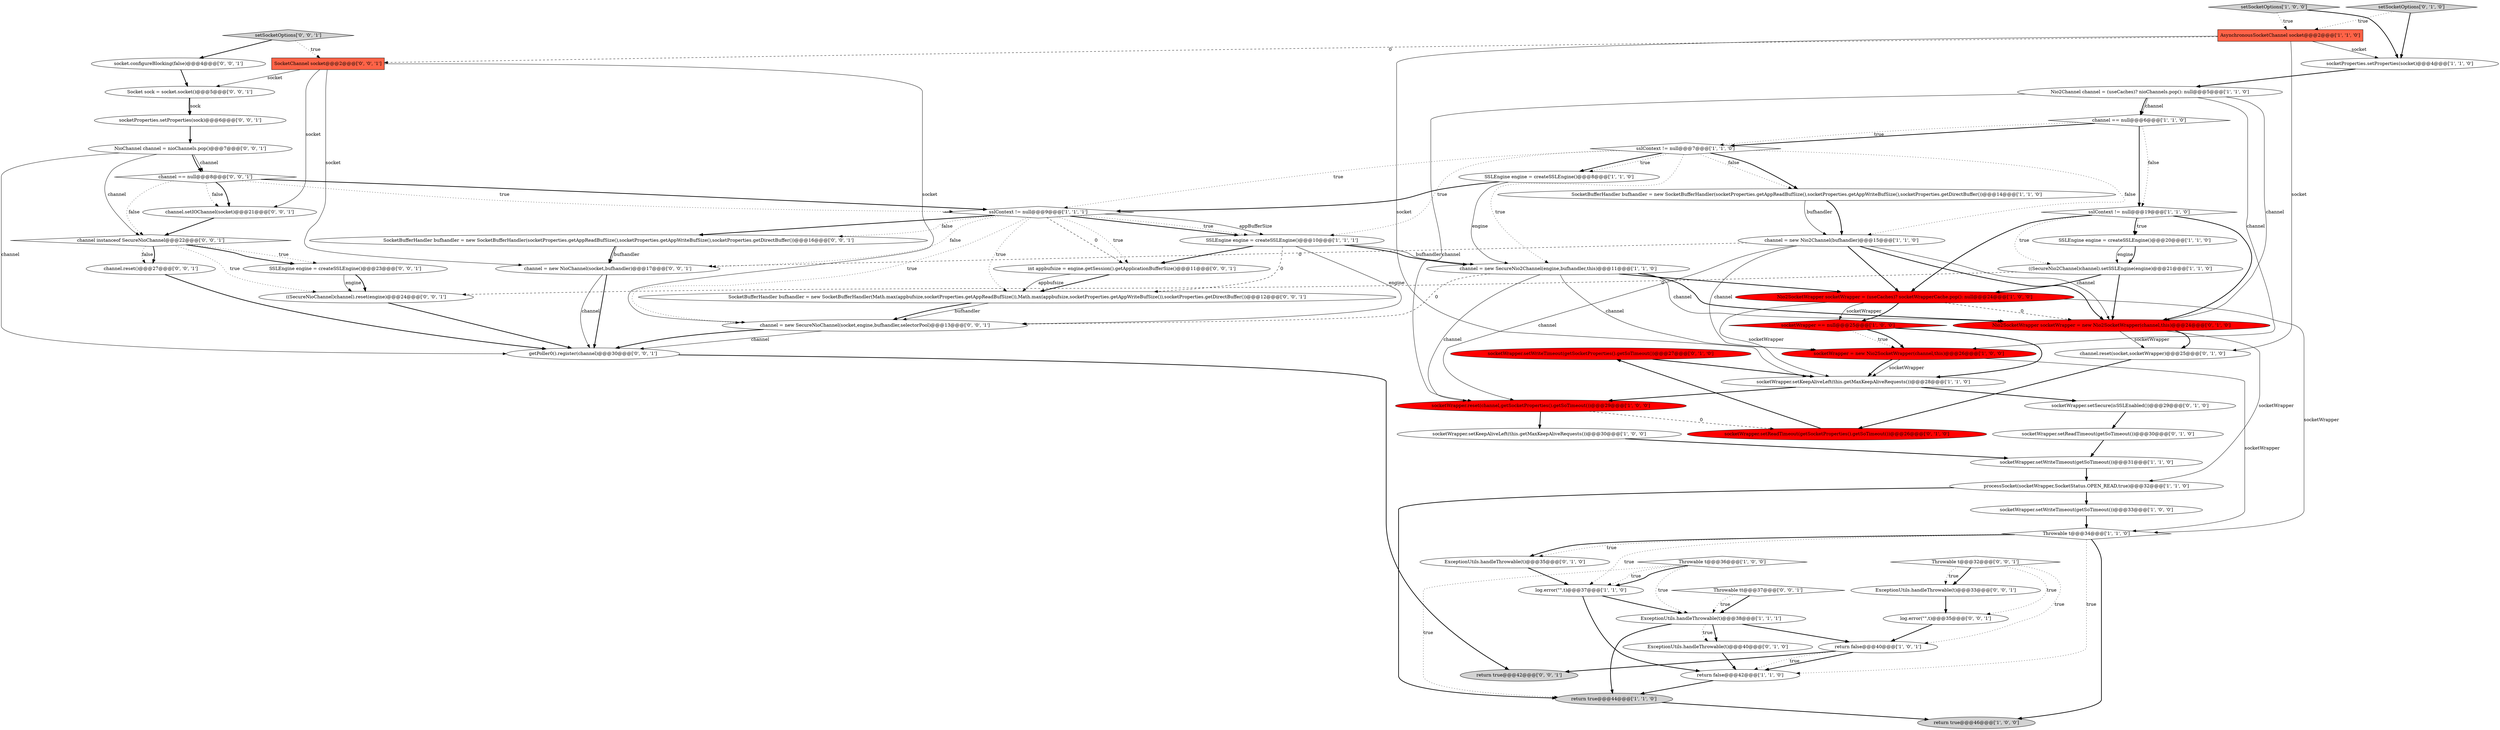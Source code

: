 digraph {
36 [style = filled, label = "socketWrapper.setWriteTimeout(getSocketProperties().getSoTimeout())@@@27@@@['0', '1', '0']", fillcolor = red, shape = ellipse image = "AAA1AAABBB2BBB"];
18 [style = filled, label = "return false@@@40@@@['1', '0', '1']", fillcolor = white, shape = ellipse image = "AAA0AAABBB1BBB"];
63 [style = filled, label = "channel instanceof SecureNioChannel@@@22@@@['0', '0', '1']", fillcolor = white, shape = diamond image = "AAA0AAABBB3BBB"];
22 [style = filled, label = "SocketBufferHandler bufhandler = new SocketBufferHandler(socketProperties.getAppReadBufSize(),socketProperties.getAppWriteBufSize(),socketProperties.getDirectBuffer())@@@14@@@['1', '1', '0']", fillcolor = white, shape = ellipse image = "AAA0AAABBB1BBB"];
35 [style = filled, label = "socketWrapper.setSecure(isSSLEnabled())@@@29@@@['0', '1', '0']", fillcolor = white, shape = ellipse image = "AAA0AAABBB2BBB"];
12 [style = filled, label = "Nio2Channel channel = (useCaches)? nioChannels.pop(): null@@@5@@@['1', '1', '0']", fillcolor = white, shape = ellipse image = "AAA0AAABBB1BBB"];
8 [style = filled, label = "channel = new SecureNio2Channel(engine,bufhandler,this)@@@11@@@['1', '1', '0']", fillcolor = white, shape = ellipse image = "AAA0AAABBB1BBB"];
45 [style = filled, label = "channel == null@@@8@@@['0', '0', '1']", fillcolor = white, shape = diamond image = "AAA0AAABBB3BBB"];
58 [style = filled, label = "Throwable t@@@32@@@['0', '0', '1']", fillcolor = white, shape = diamond image = "AAA0AAABBB3BBB"];
25 [style = filled, label = "Throwable t@@@34@@@['1', '1', '0']", fillcolor = white, shape = diamond image = "AAA0AAABBB1BBB"];
6 [style = filled, label = "log.error(\"\",t)@@@37@@@['1', '1', '0']", fillcolor = white, shape = ellipse image = "AAA0AAABBB1BBB"];
14 [style = filled, label = "socketWrapper = new Nio2SocketWrapper(channel,this)@@@26@@@['1', '0', '0']", fillcolor = red, shape = ellipse image = "AAA1AAABBB1BBB"];
3 [style = filled, label = "socketWrapper.setWriteTimeout(getSoTimeout())@@@31@@@['1', '1', '0']", fillcolor = white, shape = ellipse image = "AAA0AAABBB1BBB"];
29 [style = filled, label = "return true@@@44@@@['1', '1', '0']", fillcolor = lightgray, shape = ellipse image = "AAA0AAABBB1BBB"];
44 [style = filled, label = "return true@@@42@@@['0', '0', '1']", fillcolor = lightgray, shape = ellipse image = "AAA0AAABBB3BBB"];
9 [style = filled, label = "channel = new Nio2Channel(bufhandler)@@@15@@@['1', '1', '0']", fillcolor = white, shape = ellipse image = "AAA0AAABBB1BBB"];
26 [style = filled, label = "Throwable t@@@36@@@['1', '0', '0']", fillcolor = white, shape = diamond image = "AAA0AAABBB1BBB"];
31 [style = filled, label = "socketWrapper.setKeepAliveLeft(this.getMaxKeepAliveRequests())@@@30@@@['1', '0', '0']", fillcolor = white, shape = ellipse image = "AAA0AAABBB1BBB"];
42 [style = filled, label = "Socket sock = socket.socket()@@@5@@@['0', '0', '1']", fillcolor = white, shape = ellipse image = "AAA0AAABBB3BBB"];
48 [style = filled, label = "channel = new SecureNioChannel(socket,engine,bufhandler,selectorPool)@@@13@@@['0', '0', '1']", fillcolor = white, shape = ellipse image = "AAA0AAABBB3BBB"];
15 [style = filled, label = "sslContext != null@@@19@@@['1', '1', '0']", fillcolor = white, shape = diamond image = "AAA0AAABBB1BBB"];
39 [style = filled, label = "Nio2SocketWrapper socketWrapper = new Nio2SocketWrapper(channel,this)@@@24@@@['0', '1', '0']", fillcolor = red, shape = ellipse image = "AAA1AAABBB2BBB"];
30 [style = filled, label = "socketProperties.setProperties(socket)@@@4@@@['1', '1', '0']", fillcolor = white, shape = ellipse image = "AAA0AAABBB1BBB"];
50 [style = filled, label = "channel.reset()@@@27@@@['0', '0', '1']", fillcolor = white, shape = ellipse image = "AAA0AAABBB3BBB"];
4 [style = filled, label = "SSLEngine engine = createSSLEngine()@@@10@@@['1', '1', '1']", fillcolor = white, shape = ellipse image = "AAA0AAABBB1BBB"];
19 [style = filled, label = "return false@@@42@@@['1', '1', '0']", fillcolor = white, shape = ellipse image = "AAA0AAABBB1BBB"];
23 [style = filled, label = "ExceptionUtils.handleThrowable(t)@@@38@@@['1', '1', '1']", fillcolor = white, shape = ellipse image = "AAA0AAABBB1BBB"];
38 [style = filled, label = "channel.reset(socket,socketWrapper)@@@25@@@['0', '1', '0']", fillcolor = white, shape = ellipse image = "AAA0AAABBB2BBB"];
46 [style = filled, label = "SSLEngine engine = createSSLEngine()@@@23@@@['0', '0', '1']", fillcolor = white, shape = ellipse image = "AAA0AAABBB3BBB"];
51 [style = filled, label = "socket.configureBlocking(false)@@@4@@@['0', '0', '1']", fillcolor = white, shape = ellipse image = "AAA0AAABBB3BBB"];
55 [style = filled, label = "setSocketOptions['0', '0', '1']", fillcolor = lightgray, shape = diamond image = "AAA0AAABBB3BBB"];
47 [style = filled, label = "SocketChannel socket@@@2@@@['0', '0', '1']", fillcolor = tomato, shape = box image = "AAA0AAABBB3BBB"];
2 [style = filled, label = "socketWrapper.setWriteTimeout(getSoTimeout())@@@33@@@['1', '0', '0']", fillcolor = white, shape = ellipse image = "AAA0AAABBB1BBB"];
24 [style = filled, label = "socketWrapper.setKeepAliveLeft(this.getMaxKeepAliveRequests())@@@28@@@['1', '1', '0']", fillcolor = white, shape = ellipse image = "AAA0AAABBB1BBB"];
52 [style = filled, label = "SocketBufferHandler bufhandler = new SocketBufferHandler(socketProperties.getAppReadBufSize(),socketProperties.getAppWriteBufSize(),socketProperties.getDirectBuffer())@@@16@@@['0', '0', '1']", fillcolor = white, shape = ellipse image = "AAA0AAABBB3BBB"];
54 [style = filled, label = "((SecureNioChannel)channel).reset(engine)@@@24@@@['0', '0', '1']", fillcolor = white, shape = ellipse image = "AAA0AAABBB3BBB"];
57 [style = filled, label = "log.error(\"\",t)@@@35@@@['0', '0', '1']", fillcolor = white, shape = ellipse image = "AAA0AAABBB3BBB"];
61 [style = filled, label = "Throwable tt@@@37@@@['0', '0', '1']", fillcolor = white, shape = diamond image = "AAA0AAABBB3BBB"];
1 [style = filled, label = "((SecureNio2Channel)channel).setSSLEngine(engine)@@@21@@@['1', '1', '0']", fillcolor = white, shape = ellipse image = "AAA0AAABBB1BBB"];
34 [style = filled, label = "setSocketOptions['0', '1', '0']", fillcolor = lightgray, shape = diamond image = "AAA0AAABBB2BBB"];
41 [style = filled, label = "getPoller0().register(channel)@@@30@@@['0', '0', '1']", fillcolor = white, shape = ellipse image = "AAA0AAABBB3BBB"];
7 [style = filled, label = "setSocketOptions['1', '0', '0']", fillcolor = lightgray, shape = diamond image = "AAA0AAABBB1BBB"];
59 [style = filled, label = "NioChannel channel = nioChannels.pop()@@@7@@@['0', '0', '1']", fillcolor = white, shape = ellipse image = "AAA0AAABBB3BBB"];
21 [style = filled, label = "socketWrapper.reset(channel,getSocketProperties().getSoTimeout())@@@29@@@['1', '0', '0']", fillcolor = red, shape = ellipse image = "AAA1AAABBB1BBB"];
17 [style = filled, label = "sslContext != null@@@7@@@['1', '1', '0']", fillcolor = white, shape = diamond image = "AAA0AAABBB1BBB"];
5 [style = filled, label = "SSLEngine engine = createSSLEngine()@@@8@@@['1', '1', '0']", fillcolor = white, shape = ellipse image = "AAA0AAABBB1BBB"];
53 [style = filled, label = "channel.setIOChannel(socket)@@@21@@@['0', '0', '1']", fillcolor = white, shape = ellipse image = "AAA0AAABBB3BBB"];
0 [style = filled, label = "SSLEngine engine = createSSLEngine()@@@20@@@['1', '1', '0']", fillcolor = white, shape = ellipse image = "AAA0AAABBB1BBB"];
60 [style = filled, label = "socketProperties.setProperties(sock)@@@6@@@['0', '0', '1']", fillcolor = white, shape = ellipse image = "AAA0AAABBB3BBB"];
33 [style = filled, label = "ExceptionUtils.handleThrowable(t)@@@40@@@['0', '1', '0']", fillcolor = white, shape = ellipse image = "AAA0AAABBB2BBB"];
10 [style = filled, label = "return true@@@46@@@['1', '0', '0']", fillcolor = lightgray, shape = ellipse image = "AAA0AAABBB1BBB"];
37 [style = filled, label = "socketWrapper.setReadTimeout(getSoTimeout())@@@30@@@['0', '1', '0']", fillcolor = white, shape = ellipse image = "AAA0AAABBB2BBB"];
27 [style = filled, label = "socketWrapper == null@@@25@@@['1', '0', '0']", fillcolor = red, shape = diamond image = "AAA1AAABBB1BBB"];
62 [style = filled, label = "int appbufsize = engine.getSession().getApplicationBufferSize()@@@11@@@['0', '0', '1']", fillcolor = white, shape = ellipse image = "AAA0AAABBB3BBB"];
13 [style = filled, label = "channel == null@@@6@@@['1', '1', '0']", fillcolor = white, shape = diamond image = "AAA0AAABBB1BBB"];
40 [style = filled, label = "socketWrapper.setReadTimeout(getSocketProperties().getSoTimeout())@@@26@@@['0', '1', '0']", fillcolor = red, shape = ellipse image = "AAA1AAABBB2BBB"];
49 [style = filled, label = "ExceptionUtils.handleThrowable(t)@@@33@@@['0', '0', '1']", fillcolor = white, shape = ellipse image = "AAA0AAABBB3BBB"];
16 [style = filled, label = "Nio2SocketWrapper socketWrapper = (useCaches)? socketWrapperCache.pop(): null@@@24@@@['1', '0', '0']", fillcolor = red, shape = ellipse image = "AAA1AAABBB1BBB"];
20 [style = filled, label = "AsynchronousSocketChannel socket@@@2@@@['1', '1', '0']", fillcolor = tomato, shape = box image = "AAA0AAABBB1BBB"];
56 [style = filled, label = "SocketBufferHandler bufhandler = new SocketBufferHandler(Math.max(appbufsize,socketProperties.getAppReadBufSize()),Math.max(appbufsize,socketProperties.getAppWriteBufSize()),socketProperties.getDirectBuffer())@@@12@@@['0', '0', '1']", fillcolor = white, shape = ellipse image = "AAA0AAABBB3BBB"];
43 [style = filled, label = "channel = new NioChannel(socket,bufhandler)@@@17@@@['0', '0', '1']", fillcolor = white, shape = ellipse image = "AAA0AAABBB3BBB"];
32 [style = filled, label = "ExceptionUtils.handleThrowable(t)@@@35@@@['0', '1', '0']", fillcolor = white, shape = ellipse image = "AAA0AAABBB2BBB"];
11 [style = filled, label = "sslContext != null@@@9@@@['1', '1', '1']", fillcolor = white, shape = diamond image = "AAA0AAABBB1BBB"];
28 [style = filled, label = "processSocket(socketWrapper,SocketStatus.OPEN_READ,true)@@@32@@@['1', '1', '0']", fillcolor = white, shape = ellipse image = "AAA0AAABBB1BBB"];
8->16 [style = bold, label=""];
14->24 [style = bold, label=""];
27->14 [style = dotted, label="true"];
4->56 [style = dashed, label="0"];
47->42 [style = solid, label="socket"];
47->48 [style = solid, label="socket"];
45->63 [style = dotted, label="false"];
7->30 [style = bold, label=""];
16->24 [style = solid, label="socketWrapper"];
53->63 [style = bold, label=""];
4->62 [style = bold, label=""];
55->51 [style = bold, label=""];
42->60 [style = bold, label=""];
34->20 [style = dotted, label="true"];
46->54 [style = solid, label="engine"];
20->24 [style = solid, label="socket"];
32->6 [style = bold, label=""];
9->16 [style = bold, label=""];
14->24 [style = solid, label="socketWrapper"];
8->39 [style = solid, label="channel"];
37->3 [style = bold, label=""];
23->29 [style = bold, label=""];
17->8 [style = dotted, label="true"];
13->17 [style = bold, label=""];
45->53 [style = dotted, label="false"];
18->44 [style = bold, label=""];
21->31 [style = bold, label=""];
36->24 [style = bold, label=""];
23->33 [style = bold, label=""];
8->21 [style = solid, label="channel"];
24->21 [style = bold, label=""];
35->37 [style = bold, label=""];
46->54 [style = bold, label=""];
15->0 [style = bold, label=""];
56->48 [style = solid, label="bufhandler"];
39->38 [style = bold, label=""];
12->13 [style = solid, label="channel"];
4->8 [style = bold, label=""];
25->10 [style = bold, label=""];
63->50 [style = bold, label=""];
20->47 [style = dashed, label="0"];
8->39 [style = bold, label=""];
2->25 [style = bold, label=""];
25->19 [style = dotted, label="true"];
12->21 [style = solid, label="channel"];
62->56 [style = bold, label=""];
59->45 [style = solid, label="channel"];
16->39 [style = dashed, label="0"];
8->48 [style = dashed, label="0"];
62->56 [style = solid, label="appbufsize"];
13->17 [style = dotted, label="true"];
17->5 [style = bold, label=""];
25->32 [style = dotted, label="true"];
9->39 [style = bold, label=""];
48->41 [style = bold, label=""];
22->9 [style = bold, label=""];
18->19 [style = bold, label=""];
26->23 [style = dotted, label="true"];
54->41 [style = bold, label=""];
26->6 [style = bold, label=""];
45->11 [style = bold, label=""];
4->8 [style = solid, label="bufhandler"];
0->1 [style = solid, label="engine"];
1->16 [style = bold, label=""];
17->9 [style = dotted, label="false"];
48->41 [style = solid, label="channel"];
9->39 [style = solid, label="channel"];
25->6 [style = dotted, label="true"];
14->25 [style = solid, label="socketWrapper"];
63->46 [style = dotted, label="true"];
58->18 [style = dotted, label="true"];
56->48 [style = bold, label=""];
26->6 [style = dotted, label="true"];
5->11 [style = bold, label=""];
13->15 [style = bold, label=""];
51->42 [style = bold, label=""];
31->3 [style = bold, label=""];
23->33 [style = dotted, label="true"];
9->21 [style = solid, label="channel"];
50->41 [style = bold, label=""];
1->39 [style = bold, label=""];
28->29 [style = bold, label=""];
5->8 [style = solid, label="engine"];
1->54 [style = dashed, label="0"];
16->27 [style = bold, label=""];
27->14 [style = bold, label=""];
17->4 [style = dotted, label="true"];
6->23 [style = bold, label=""];
19->29 [style = bold, label=""];
59->45 [style = bold, label=""];
13->15 [style = dotted, label="false"];
9->14 [style = solid, label="channel"];
11->4 [style = bold, label=""];
11->43 [style = dotted, label="false"];
18->19 [style = dotted, label="true"];
45->53 [style = bold, label=""];
11->4 [style = dotted, label="true"];
55->47 [style = dotted, label="true"];
12->14 [style = solid, label="channel"];
15->0 [style = dotted, label="true"];
58->49 [style = bold, label=""];
11->62 [style = dashed, label="0"];
9->43 [style = dashed, label="0"];
12->13 [style = bold, label=""];
52->43 [style = bold, label=""];
3->28 [style = bold, label=""];
17->22 [style = dotted, label="false"];
30->12 [style = bold, label=""];
43->41 [style = solid, label="channel"];
59->63 [style = solid, label="channel"];
63->46 [style = bold, label=""];
58->49 [style = dotted, label="true"];
40->36 [style = bold, label=""];
0->1 [style = bold, label=""];
61->23 [style = bold, label=""];
45->11 [style = dotted, label="true"];
12->39 [style = solid, label="channel"];
29->10 [style = bold, label=""];
16->27 [style = solid, label="socketWrapper"];
42->60 [style = solid, label="sock"];
4->48 [style = solid, label="engine"];
27->24 [style = bold, label=""];
43->41 [style = bold, label=""];
61->23 [style = dotted, label="true"];
52->43 [style = solid, label="bufhandler"];
33->19 [style = bold, label=""];
38->40 [style = bold, label=""];
23->18 [style = bold, label=""];
17->11 [style = dotted, label="true"];
11->56 [style = dotted, label="true"];
24->35 [style = bold, label=""];
58->57 [style = dotted, label="true"];
47->43 [style = solid, label="socket"];
39->38 [style = solid, label="socketWrapper"];
8->14 [style = solid, label="channel"];
25->32 [style = bold, label=""];
20->38 [style = solid, label="socket"];
11->48 [style = dotted, label="true"];
11->52 [style = dotted, label="false"];
39->28 [style = solid, label="socketWrapper"];
6->19 [style = bold, label=""];
11->52 [style = bold, label=""];
57->18 [style = bold, label=""];
60->59 [style = bold, label=""];
17->22 [style = bold, label=""];
15->16 [style = bold, label=""];
63->50 [style = dotted, label="false"];
34->30 [style = bold, label=""];
7->20 [style = dotted, label="true"];
20->30 [style = solid, label="socket"];
11->4 [style = solid, label="appBufferSize"];
28->2 [style = bold, label=""];
59->41 [style = solid, label="channel"];
11->62 [style = dotted, label="true"];
63->54 [style = dotted, label="true"];
15->1 [style = dotted, label="true"];
15->39 [style = bold, label=""];
21->40 [style = dashed, label="0"];
47->53 [style = solid, label="socket"];
26->29 [style = dotted, label="true"];
22->9 [style = solid, label="bufhandler"];
49->57 [style = bold, label=""];
16->25 [style = solid, label="socketWrapper"];
41->44 [style = bold, label=""];
17->5 [style = dotted, label="true"];
}
